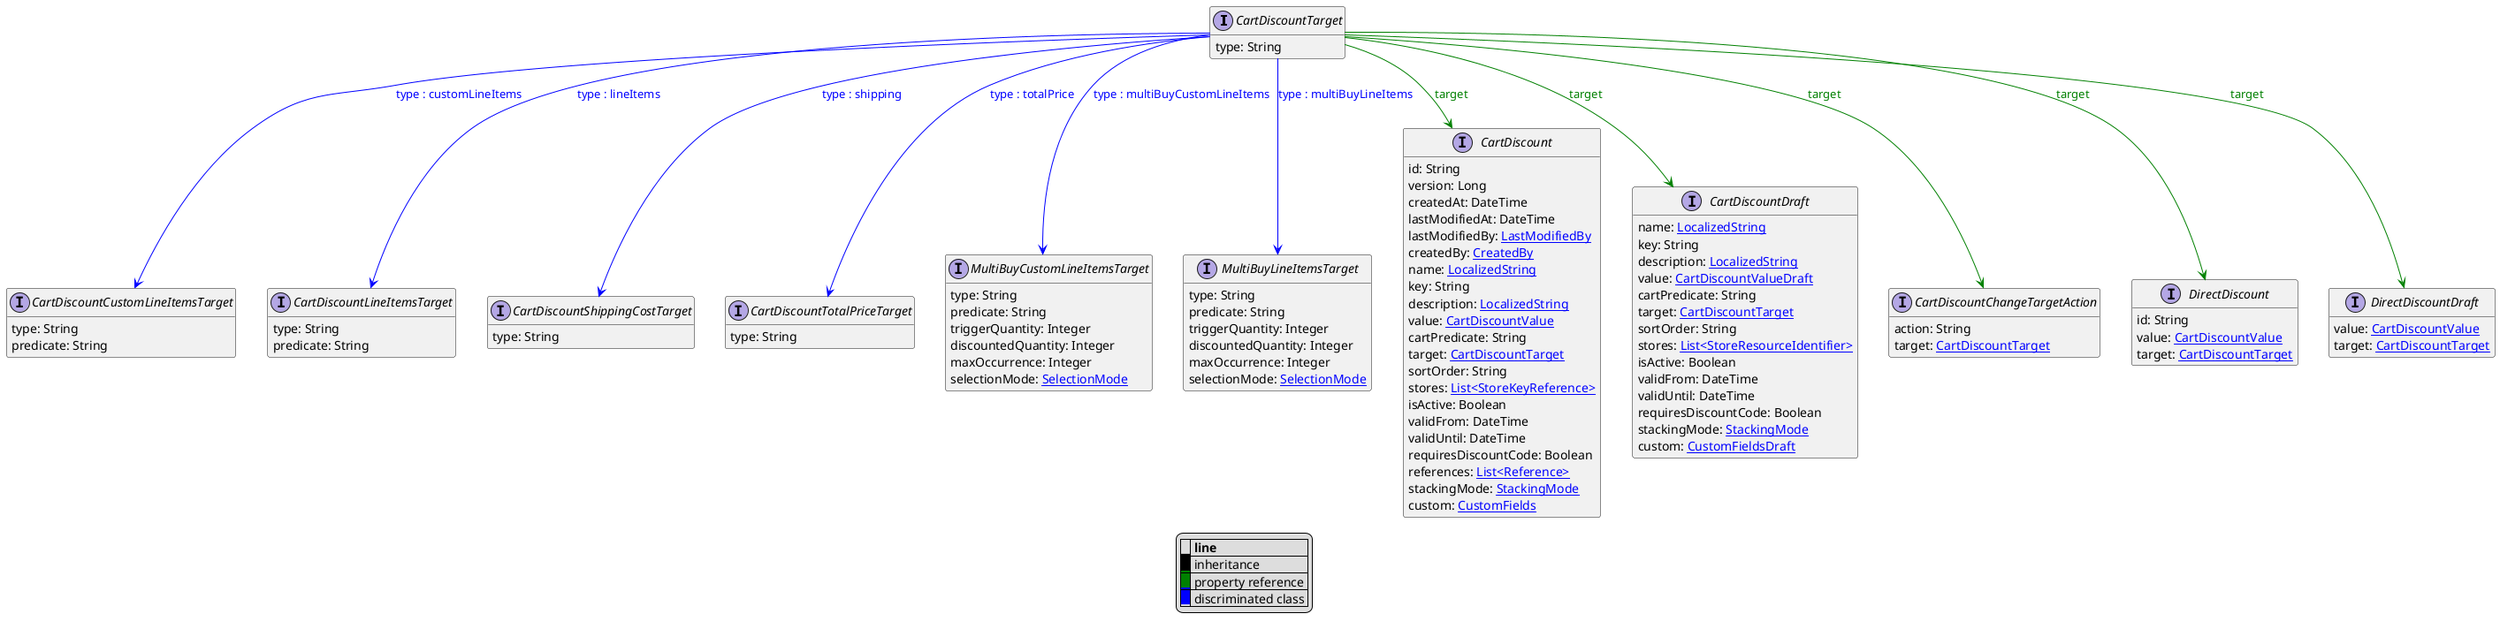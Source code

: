 @startuml

hide empty fields
hide empty methods
legend
|= |= line |
|<back:black>   </back>| inheritance |
|<back:green>   </back>| property reference |
|<back:blue>   </back>| discriminated class |
endlegend
interface CartDiscountTarget [[CartDiscountTarget.svg]]  {
    type: String
}


interface CartDiscountCustomLineItemsTarget [[CartDiscountCustomLineItemsTarget.svg]]  {
    type: String
    predicate: String
}
interface CartDiscountLineItemsTarget [[CartDiscountLineItemsTarget.svg]]  {
    type: String
    predicate: String
}
interface CartDiscountShippingCostTarget [[CartDiscountShippingCostTarget.svg]]  {
    type: String
}
interface CartDiscountTotalPriceTarget [[CartDiscountTotalPriceTarget.svg]]  {
    type: String
}
interface MultiBuyCustomLineItemsTarget [[MultiBuyCustomLineItemsTarget.svg]]  {
    type: String
    predicate: String
    triggerQuantity: Integer
    discountedQuantity: Integer
    maxOccurrence: Integer
    selectionMode: [[SelectionMode.svg SelectionMode]]
}
interface MultiBuyLineItemsTarget [[MultiBuyLineItemsTarget.svg]]  {
    type: String
    predicate: String
    triggerQuantity: Integer
    discountedQuantity: Integer
    maxOccurrence: Integer
    selectionMode: [[SelectionMode.svg SelectionMode]]
}
interface CartDiscount [[CartDiscount.svg]]  {
    id: String
    version: Long
    createdAt: DateTime
    lastModifiedAt: DateTime
    lastModifiedBy: [[LastModifiedBy.svg LastModifiedBy]]
    createdBy: [[CreatedBy.svg CreatedBy]]
    name: [[LocalizedString.svg LocalizedString]]
    key: String
    description: [[LocalizedString.svg LocalizedString]]
    value: [[CartDiscountValue.svg CartDiscountValue]]
    cartPredicate: String
    target: [[CartDiscountTarget.svg CartDiscountTarget]]
    sortOrder: String
    stores: [[StoreKeyReference.svg List<StoreKeyReference>]]
    isActive: Boolean
    validFrom: DateTime
    validUntil: DateTime
    requiresDiscountCode: Boolean
    references: [[Reference.svg List<Reference>]]
    stackingMode: [[StackingMode.svg StackingMode]]
    custom: [[CustomFields.svg CustomFields]]
}
interface CartDiscountDraft [[CartDiscountDraft.svg]]  {
    name: [[LocalizedString.svg LocalizedString]]
    key: String
    description: [[LocalizedString.svg LocalizedString]]
    value: [[CartDiscountValueDraft.svg CartDiscountValueDraft]]
    cartPredicate: String
    target: [[CartDiscountTarget.svg CartDiscountTarget]]
    sortOrder: String
    stores: [[StoreResourceIdentifier.svg List<StoreResourceIdentifier>]]
    isActive: Boolean
    validFrom: DateTime
    validUntil: DateTime
    requiresDiscountCode: Boolean
    stackingMode: [[StackingMode.svg StackingMode]]
    custom: [[CustomFieldsDraft.svg CustomFieldsDraft]]
}
interface CartDiscountChangeTargetAction [[CartDiscountChangeTargetAction.svg]]  {
    action: String
    target: [[CartDiscountTarget.svg CartDiscountTarget]]
}
interface DirectDiscount [[DirectDiscount.svg]]  {
    id: String
    value: [[CartDiscountValue.svg CartDiscountValue]]
    target: [[CartDiscountTarget.svg CartDiscountTarget]]
}
interface DirectDiscountDraft [[DirectDiscountDraft.svg]]  {
    value: [[CartDiscountValue.svg CartDiscountValue]]
    target: [[CartDiscountTarget.svg CartDiscountTarget]]
}
CartDiscountTarget --> CartDiscountCustomLineItemsTarget #blue;text:blue : "type : customLineItems"
CartDiscountTarget --> CartDiscountLineItemsTarget #blue;text:blue : "type : lineItems"
CartDiscountTarget --> CartDiscountShippingCostTarget #blue;text:blue : "type : shipping"
CartDiscountTarget --> CartDiscountTotalPriceTarget #blue;text:blue : "type : totalPrice"
CartDiscountTarget --> MultiBuyCustomLineItemsTarget #blue;text:blue : "type : multiBuyCustomLineItems"
CartDiscountTarget --> MultiBuyLineItemsTarget #blue;text:blue : "type : multiBuyLineItems"
CartDiscountTarget --> CartDiscount #green;text:green : "target"
CartDiscountTarget --> CartDiscountDraft #green;text:green : "target"
CartDiscountTarget --> CartDiscountChangeTargetAction #green;text:green : "target"
CartDiscountTarget --> DirectDiscount #green;text:green : "target"
CartDiscountTarget --> DirectDiscountDraft #green;text:green : "target"
@enduml

